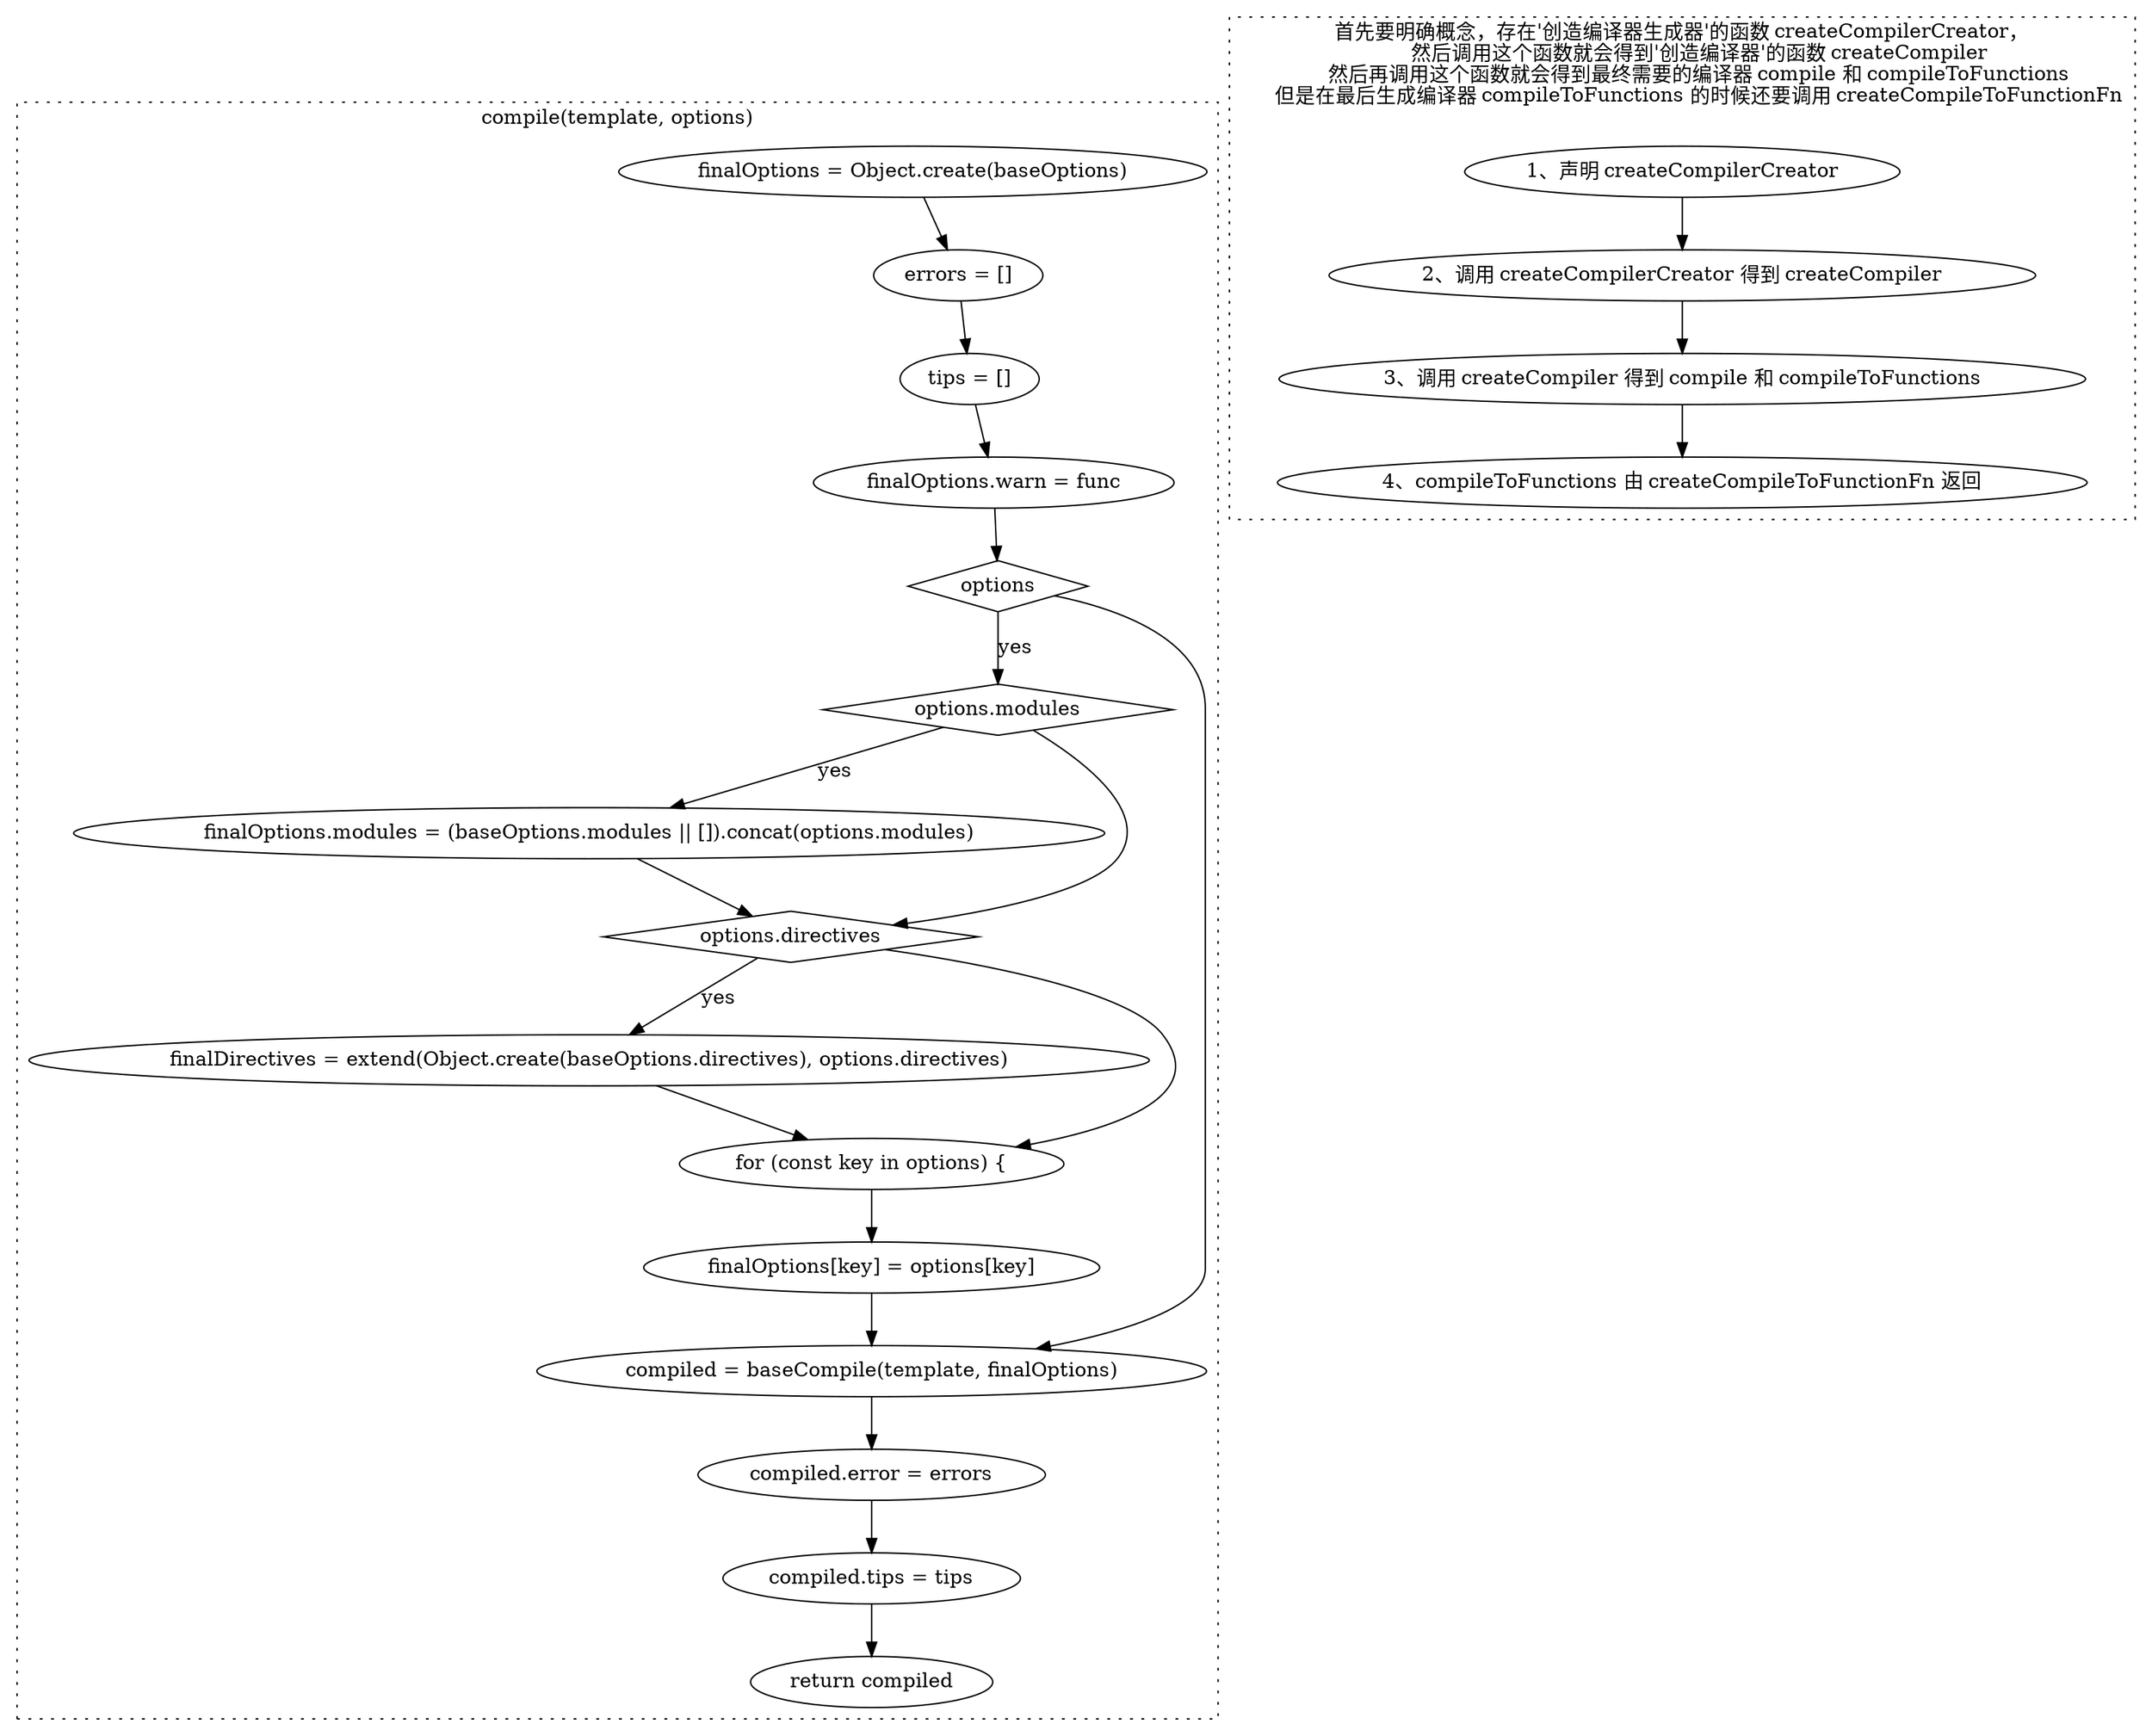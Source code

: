 digraph G {
    subgraph cluster_compile{
        graph[style=dotted]
        label="compile(template, options)"

        getFinalOptions [
            label="finalOptions = Object.create(baseOptions)"
        ]
        getErrors [
            label="errors = []"
        ]
        getFinalOptions -> getErrors
        getTips [
            label="tips = []"
        ]
        getErrors -> getTips

        setWarn [
            label="finalOptions.warn = func"
        ]
        getTips -> setWarn

        options [
            label="options"
            shape=diamond
        ]

        setWarn -> options
        optionsModule [
            label="options.modules"
            shape=diamond
        ]
        options -> optionsModule [label="yes"]
        setModules [
            label="finalOptions.modules = (baseOptions.modules || []).concat(options.modules)"
        ]
        optionsModule -> setModules [label="yes"]
        optionsDirective [
            label="options.directives"
            shape=diamond
        ]
        optionsModule -> optionsDirective
        setModules -> optionsDirective
        setDirectives [
            label="finalDirectives = extend(Object.create(baseOptions.directives), options.directives)"
        ]
        optionsDirective -> setDirectives [label="yes"]

        walk [
            label="for (const key in options) {"
        ]
        setDirectives -> walk
        optionsDirective -> walk
        copy [
            label="finalOptions[key] = options[key]"
        ]
        walk -> copy

        getCompiled [
            label="compiled = baseCompile(template, finalOptions)"
        ]
        options -> getCompiled
        copy -> getCompiled

        setErrors [
            label="compiled.error = errors"
        ]
        getCompiled -> setErrors
        setTips [
            label="compiled.tips = tips"
        ]
        setErrors -> setTips
        returnCompiled [
            label="return compiled"
        ]
        setTips -> returnCompiled
    }

    subgraph cluster_flow {
        graph[style=dotted]
        label="首先要明确概念，存在'创造编译器生成器'的函数 createCompilerCreator，
        然后调用这个函数就会得到'创造编译器'的函数 createCompiler
        然后再调用这个函数就会得到最终需要的编译器 compile 和 compileToFunctions
        但是在最后生成编译器 compileToFunctions 的时候还要调用 createCompileToFunctionFn
        "
        initCompileFunc [
            label="1、声明 createCompilerCreator"
        ]
        createCompileToFunctionFn [
            label="2、调用 createCompilerCreator 得到 createCompiler"
        ]

        initCompileFunc -> createCompileToFunctionFn

        createCompiler [
            label="3、调用 createCompiler 得到 compile 和 compileToFunctions"
        ]
        createCompileToFunctionFn -> createCompiler
        createCompilerCreator [
            label="4、compileToFunctions 由 createCompileToFunctionFn 返回"
        ]

        createCompiler -> createCompilerCreator
    }

}